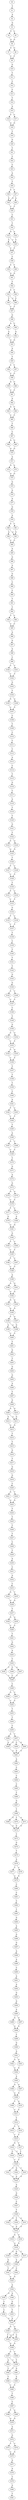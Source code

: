 strict digraph  {
	S0 -> S1 [ label = T ];
	S1 -> S2 [ label = A ];
	S2 -> S3 [ label = G ];
	S3 -> S4 [ label = T ];
	S3 -> S5 [ label = C ];
	S4 -> S6 [ label = G ];
	S5 -> S6 [ label = G ];
	S6 -> S7 [ label = C ];
	S6 -> S8 [ label = G ];
	S7 -> S9 [ label = T ];
	S8 -> S9 [ label = T ];
	S9 -> S10 [ label = G ];
	S10 -> S11 [ label = T ];
	S11 -> S12 [ label = C ];
	S12 -> S13 [ label = C ];
	S13 -> S14 [ label = T ];
	S14 -> S15 [ label = A ];
	S15 -> S16 [ label = T ];
	S15 -> S17 [ label = C ];
	S16 -> S18 [ label = G ];
	S17 -> S18 [ label = G ];
	S18 -> S19 [ label = T ];
	S19 -> S20 [ label = G ];
	S20 -> S21 [ label = T ];
	S21 -> S22 [ label = C ];
	S22 -> S23 [ label = C ];
	S23 -> S24 [ label = A ];
	S24 -> S25 [ label = T ];
	S25 -> S26 [ label = C ];
	S25 -> S27 [ label = T ];
	S26 -> S28 [ label = G ];
	S27 -> S29 [ label = A ];
	S27 -> S28 [ label = G ];
	S28 -> S30 [ label = T ];
	S29 -> S30 [ label = T ];
	S30 -> S31 [ label = C ];
	S31 -> S32 [ label = T ];
	S32 -> S33 [ label = G ];
	S32 -> S34 [ label = A ];
	S33 -> S35 [ label = T ];
	S33 -> S36 [ label = C ];
	S34 -> S35 [ label = T ];
	S35 -> S37 [ label = T ];
	S36 -> S37 [ label = T ];
	S37 -> S38 [ label = C ];
	S38 -> S39 [ label = C ];
	S38 -> S40 [ label = T ];
	S39 -> S41 [ label = A ];
	S40 -> S41 [ label = A ];
	S41 -> S42 [ label = T ];
	S42 -> S43 [ label = C ];
	S42 -> S44 [ label = T ];
	S43 -> S45 [ label = T ];
	S43 -> S46 [ label = C ];
	S44 -> S46 [ label = C ];
	S45 -> S47 [ label = T ];
	S46 -> S47 [ label = T ];
	S47 -> S48 [ label = G ];
	S48 -> S49 [ label = A ];
	S48 -> S50 [ label = C ];
	S49 -> S51 [ label = A ];
	S50 -> S52 [ label = G ];
	S51 -> S53 [ label = G ];
	S52 -> S53 [ label = G ];
	S53 -> S54 [ label = A ];
	S54 -> S55 [ label = T ];
	S55 -> S56 [ label = C ];
	S55 -> S57 [ label = T ];
	S56 -> S58 [ label = C ];
	S57 -> S58 [ label = C ];
	S58 -> S59 [ label = A ];
	S58 -> S60 [ label = G ];
	S59 -> S61 [ label = C ];
	S60 -> S61 [ label = C ];
	S61 -> S62 [ label = A ];
	S62 -> S63 [ label = A ];
	S62 -> S64 [ label = C ];
	S63 -> S65 [ label = C ];
	S64 -> S65 [ label = C ];
	S65 -> S66 [ label = T ];
	S66 -> S67 [ label = C ];
	S67 -> S68 [ label = A ];
	S67 -> S69 [ label = G ];
	S68 -> S70 [ label = G ];
	S69 -> S70 [ label = G ];
	S70 -> S71 [ label = A ];
	S71 -> S72 [ label = G ];
	S71 -> S73 [ label = A ];
	S72 -> S74 [ label = G ];
	S73 -> S74 [ label = G ];
	S74 -> S75 [ label = G ];
	S75 -> S76 [ label = G ];
	S76 -> S77 [ label = A ];
	S77 -> S78 [ label = G ];
	S78 -> S79 [ label = A ];
	S79 -> S80 [ label = C ];
	S79 -> S81 [ label = T ];
	S80 -> S82 [ label = A ];
	S80 -> S83 [ label = G ];
	S81 -> S83 [ label = G ];
	S82 -> S84 [ label = C ];
	S83 -> S84 [ label = C ];
	S84 -> S85 [ label = A ];
	S85 -> S86 [ label = G ];
	S86 -> S87 [ label = A ];
	S87 -> S88 [ label = G ];
	S88 -> S89 [ label = C ];
	S89 -> S90 [ label = C ];
	S90 -> S91 [ label = T ];
	S91 -> S92 [ label = T ];
	S92 -> S93 [ label = T ];
	S92 -> S94 [ label = C ];
	S93 -> S95 [ label = C ];
	S94 -> S95 [ label = C ];
	S95 -> S96 [ label = A ];
	S96 -> S97 [ label = G ];
	S97 -> S98 [ label = A ];
	S98 -> S99 [ label = C ];
	S99 -> S100 [ label = C ];
	S99 -> S101 [ label = T ];
	S100 -> S102 [ label = T ];
	S101 -> S102 [ label = T ];
	S102 -> S103 [ label = G ];
	S103 -> S104 [ label = T ];
	S104 -> S105 [ label = G ];
	S104 -> S106 [ label = A ];
	S105 -> S107 [ label = C ];
	S106 -> S107 [ label = C ];
	S107 -> S108 [ label = C ];
	S108 -> S109 [ label = T ];
	S109 -> S110 [ label = C ];
	S110 -> S111 [ label = C ];
	S111 -> S112 [ label = C ];
	S112 -> S113 [ label = A ];
	S113 -> S114 [ label = C ];
	S114 -> S115 [ label = T ];
	S115 -> S116 [ label = G ];
	S116 -> S117 [ label = C ];
	S117 -> S118 [ label = A ];
	S118 -> S119 [ label = T ];
	S119 -> S120 [ label = T ];
	S120 -> S121 [ label = G ];
	S121 -> S122 [ label = T ];
	S122 -> S123 [ label = C ];
	S122 -> S124 [ label = G ];
	S123 -> S125 [ label = G ];
	S124 -> S125 [ label = G ];
	S125 -> S126 [ label = T ];
	S126 -> S127 [ label = T ];
	S126 -> S128 [ label = C ];
	S127 -> S129 [ label = C ];
	S128 -> S129 [ label = C ];
	S129 -> S130 [ label = T ];
	S130 -> S131 [ label = T ];
	S130 -> S132 [ label = C ];
	S131 -> S133 [ label = T ];
	S132 -> S133 [ label = T ];
	S133 -> S134 [ label = G ];
	S134 -> S135 [ label = T ];
	S134 -> S136 [ label = C ];
	S135 -> S137 [ label = T ];
	S136 -> S137 [ label = T ];
	S137 -> S138 [ label = T ];
	S138 -> S139 [ label = C ];
	S139 -> S140 [ label = T ];
	S140 -> S141 [ label = T ];
	S141 -> S142 [ label = T ];
	S142 -> S143 [ label = G ];
	S143 -> S144 [ label = G ];
	S144 -> S145 [ label = C ];
	S144 -> S146 [ label = T ];
	S145 -> S147 [ label = C ];
	S146 -> S147 [ label = C ];
	S147 -> S148 [ label = C ];
	S148 -> S149 [ label = T ];
	S149 -> S150 [ label = G ];
	S150 -> S151 [ label = C ];
	S150 -> S152 [ label = G ];
	S151 -> S153 [ label = T ];
	S152 -> S153 [ label = T ];
	S153 -> S154 [ label = C ];
	S153 -> S155 [ label = A ];
	S154 -> S156 [ label = T ];
	S155 -> S156 [ label = T ];
	S156 -> S157 [ label = T ];
	S157 -> S158 [ label = T ];
	S158 -> S159 [ label = T ];
	S159 -> S160 [ label = C ];
	S160 -> S161 [ label = A ];
	S161 -> S162 [ label = T ];
	S161 -> S163 [ label = C ];
	S162 -> S164 [ label = T ];
	S163 -> S164 [ label = T ];
	S164 -> S165 [ label = T ];
	S165 -> S166 [ label = A ];
	S166 -> S167 [ label = C ];
	S166 -> S168 [ label = T ];
	S167 -> S169 [ label = C ];
	S168 -> S169 [ label = C ];
	S169 -> S170 [ label = T ];
	S170 -> S171 [ label = G ];
	S171 -> S172 [ label = A ];
	S172 -> S173 [ label = G ];
	S173 -> S174 [ label = G ];
	S173 -> S175 [ label = A ];
	S174 -> S176 [ label = C ];
	S175 -> S176 [ label = C ];
	S176 -> S177 [ label = T ];
	S176 -> S178 [ label = C ];
	S177 -> S179 [ label = G ];
	S178 -> S180 [ label = A ];
	S179 -> S181 [ label = G ];
	S180 -> S181 [ label = G ];
	S181 -> S182 [ label = G ];
	S182 -> S183 [ label = T ];
	S182 -> S184 [ label = C ];
	S183 -> S185 [ label = T ];
	S184 -> S185 [ label = T ];
	S185 -> S186 [ label = T ];
	S185 -> S187 [ label = C ];
	S186 -> S188 [ label = C ];
	S187 -> S188 [ label = C ];
	S188 -> S189 [ label = A ];
	S189 -> S190 [ label = A ];
	S189 -> S191 [ label = G ];
	S190 -> S192 [ label = G ];
	S191 -> S192 [ label = G ];
	S192 -> S193 [ label = G ];
	S192 -> S194 [ label = A ];
	S193 -> S195 [ label = A ];
	S194 -> S195 [ label = A ];
	S195 -> S196 [ label = T ];
	S195 -> S197 [ label = A ];
	S196 -> S198 [ label = G ];
	S196 -> S199 [ label = A ];
	S197 -> S198 [ label = G ];
	S198 -> S200 [ label = C ];
	S199 -> S200 [ label = C ];
	S200 -> S201 [ label = T ];
	S201 -> S202 [ label = G ];
	S202 -> S203 [ label = T ];
	S203 -> S204 [ label = G ];
	S204 -> S205 [ label = G ];
	S205 -> S206 [ label = A ];
	S206 -> S207 [ label = T ];
	S207 -> S208 [ label = G ];
	S208 -> S209 [ label = A ];
	S208 -> S210 [ label = G ];
	S209 -> S211 [ label = G ];
	S209 -> S212 [ label = A ];
	S210 -> S211 [ label = G ];
	S211 -> S213 [ label = G ];
	S212 -> S213 [ label = G ];
	S213 -> S214 [ label = T ];
	S214 -> S215 [ label = T ];
	S215 -> S216 [ label = G ];
	S216 -> S217 [ label = T ];
	S217 -> S218 [ label = G ];
	S218 -> S219 [ label = G ];
	S219 -> S220 [ label = C ];
	S220 -> S221 [ label = A ];
	S220 -> S222 [ label = T ];
	S221 -> S223 [ label = G ];
	S222 -> S223 [ label = G ];
	S223 -> S224 [ label = T ];
	S224 -> S225 [ label = T ];
	S225 -> S226 [ label = T ];
	S226 -> S227 [ label = T ];
	S227 -> S228 [ label = C ];
	S228 -> S229 [ label = T ];
	S229 -> S230 [ label = A ];
	S230 -> S231 [ label = C ];
	S231 -> S232 [ label = A ];
	S232 -> S233 [ label = C ];
	S233 -> S234 [ label = G ];
	S233 -> S235 [ label = T ];
	S234 -> S236 [ label = G ];
	S235 -> S236 [ label = G ];
	S236 -> S237 [ label = T ];
	S237 -> S238 [ label = G ];
	S237 -> S239 [ label = A ];
	S238 -> S240 [ label = C ];
	S239 -> S240 [ label = C ];
	S240 -> S241 [ label = T ];
	S241 -> S242 [ label = G ];
	S242 -> S243 [ label = A ];
	S243 -> S244 [ label = C ];
	S244 -> S245 [ label = C ];
	S244 -> S246 [ label = G ];
	S244 -> S247 [ label = A ];
	S245 -> S248 [ label = C ];
	S246 -> S248 [ label = C ];
	S247 -> S248 [ label = C ];
	S248 -> S249 [ label = C ];
	S249 -> S250 [ label = G ];
	S249 -> S251 [ label = C ];
	S250 -> S252 [ label = C ];
	S251 -> S252 [ label = C ];
	S252 -> S253 [ label = T ];
	S253 -> S254 [ label = T ];
	S254 -> S255 [ label = C ];
	S255 -> S256 [ label = A ];
	S255 -> S257 [ label = T ];
	S256 -> S258 [ label = A ];
	S257 -> S258 [ label = A ];
	S257 -> S259 [ label = C ];
	S257 -> S260 [ label = G ];
	S258 -> S261 [ label = A ];
	S259 -> S261 [ label = A ];
	S260 -> S261 [ label = A ];
	S261 -> S262 [ label = A ];
	S262 -> S263 [ label = C ];
	S263 -> S264 [ label = C ];
	S264 -> S265 [ label = C ];
	S265 -> S266 [ label = T ];
	S266 -> S267 [ label = G ];
	S267 -> S268 [ label = T ];
	S268 -> S269 [ label = G ];
	S268 -> S270 [ label = T ];
	S268 -> S271 [ label = A ];
	S269 -> S272 [ label = G ];
	S270 -> S272 [ label = G ];
	S271 -> S272 [ label = G ];
	S272 -> S273 [ label = T ];
	S273 -> S274 [ label = G ];
	S274 -> S275 [ label = T ];
	S275 -> S276 [ label = A ];
	S276 -> S277 [ label = T ];
	S276 -> S278 [ label = C ];
	S277 -> S279 [ label = A ];
	S278 -> S279 [ label = A ];
	S279 -> S280 [ label = C ];
	S280 -> S281 [ label = C ];
	S281 -> S282 [ label = C ];
	S282 -> S283 [ label = T ];
	S283 -> S284 [ label = G ];
	S284 -> S285 [ label = A ];
	S285 -> S286 [ label = G ];
	S286 -> S287 [ label = G ];
	S287 -> S288 [ label = A ];
	S288 -> S289 [ label = A ];
	S289 -> S290 [ label = C ];
	S290 -> S291 [ label = A ];
	S291 -> S292 [ label = A ];
	S292 -> S293 [ label = G ];
	S293 -> S294 [ label = G ];
	S294 -> S295 [ label = A ];
	S295 -> S296 [ label = A ];
	S295 -> S297 [ label = G ];
	S296 -> S298 [ label = G ];
	S297 -> S298 [ label = G ];
	S298 -> S299 [ label = T ];
	S299 -> S300 [ label = G ];
	S300 -> S301 [ label = A ];
	S301 -> S302 [ label = A ];
	S301 -> S303 [ label = G ];
	S302 -> S304 [ label = G ];
	S303 -> S304 [ label = G ];
	S304 -> S305 [ label = A ];
	S305 -> S306 [ label = A ];
	S305 -> S307 [ label = G ];
	S306 -> S308 [ label = A ];
	S307 -> S308 [ label = A ];
	S308 -> S309 [ label = C ];
	S308 -> S310 [ label = G ];
	S309 -> S311 [ label = C ];
	S310 -> S311 [ label = C ];
	S311 -> S312 [ label = T ];
	S312 -> S313 [ label = C ];
	S312 -> S314 [ label = T ];
	S313 -> S315 [ label = T ];
	S314 -> S315 [ label = T ];
	S315 -> S316 [ label = G ];
	S315 -> S317 [ label = T ];
	S316 -> S318 [ label = C ];
	S316 -> S319 [ label = T ];
	S317 -> S319 [ label = T ];
	S318 -> S320 [ label = T ];
	S319 -> S320 [ label = T ];
	S320 -> S321 [ label = C ];
	S320 -> S322 [ label = G ];
	S320 -> S323 [ label = T ];
	S321 -> S324 [ label = A ];
	S322 -> S324 [ label = A ];
	S323 -> S324 [ label = A ];
	S324 -> S325 [ label = A ];
	S325 -> S326 [ label = G ];
	S326 -> S327 [ label = C ];
	S327 -> S328 [ label = T ];
	S328 -> S329 [ label = A ];
	S328 -> S330 [ label = T ];
	S328 -> S331 [ label = G ];
	S329 -> S332 [ label = A ];
	S330 -> S332 [ label = A ];
	S331 -> S332 [ label = A ];
	S332 -> S333 [ label = A ];
	S332 -> S334 [ label = G ];
	S333 -> S335 [ label = A ];
	S334 -> S335 [ label = A ];
	S335 -> S336 [ label = A ];
	S335 -> S337 [ label = T ];
	S335 -> S338 [ label = G ];
	S336 -> S339 [ label = G ];
	S337 -> S340 [ label = A ];
	S338 -> S340 [ label = A ];
	S339 -> S341 [ label = T ];
	S340 -> S342 [ label = C ];
	S340 -> S341 [ label = T ];
	S341 -> S343 [ label = A ];
	S342 -> S343 [ label = A ];
	S343 -> S344 [ label = A ];
	S344 -> S345 [ label = G ];
	S344 -> S346 [ label = A ];
	S344 -> S347 [ label = A ];
	S345 -> S348 [ label = T ];
	S346 -> S349 [ label = G ];
	S347 -> S350 [ label = G ];
	S347 -> S351 [ label = A ];
	S348 -> S352 [ label = C ];
	S349 -> S353 [ label = T ];
	S350 -> S354 [ label = T ];
	S350 -> S355 [ label = C ];
	S351 -> S354 [ label = T ];
	S351 -> S355 [ label = C ];
	S352 -> S347 [ label = A ];
	S353 -> S347 [ label = A ];
	S354 -> S356 [ label = A ];
	S355 -> S356 [ label = A ];
	S356 -> S357 [ label = C ];
	S356 -> S358 [ label = T ];
	S357 -> S359 [ label = T ];
	S357 -> S360 [ label = A ];
	S358 -> S359 [ label = T ];
	S359 -> S361 [ label = G ];
	S359 -> S362 [ label = T ];
	S360 -> S362 [ label = T ];
	S361 -> S363 [ label = A ];
	S362 -> S364 [ label = T ];
	S363 -> S365 [ label = C ];
	S364 -> S365 [ label = C ];
	S365 -> S366 [ label = T ];
	S366 -> S367 [ label = C ];
	S367 -> S368 [ label = T ];
	S367 -> S369 [ label = A ];
	S368 -> S370 [ label = G ];
	S369 -> S370 [ label = G ];
	S370 -> S371 [ label = A ];
	S371 -> S372 [ label = G ];
	S372 -> S373 [ label = T ];
	S372 -> S374 [ label = C ];
	S373 -> S375 [ label = A ];
	S374 -> S375 [ label = A ];
	S375 -> S377 [ label = A ];
	S377 -> S378 [ label = A ];
	S378 -> S379 [ label = T ];
	S379 -> S380 [ label = A ];
	S380 -> S381 [ label = T ];
}
